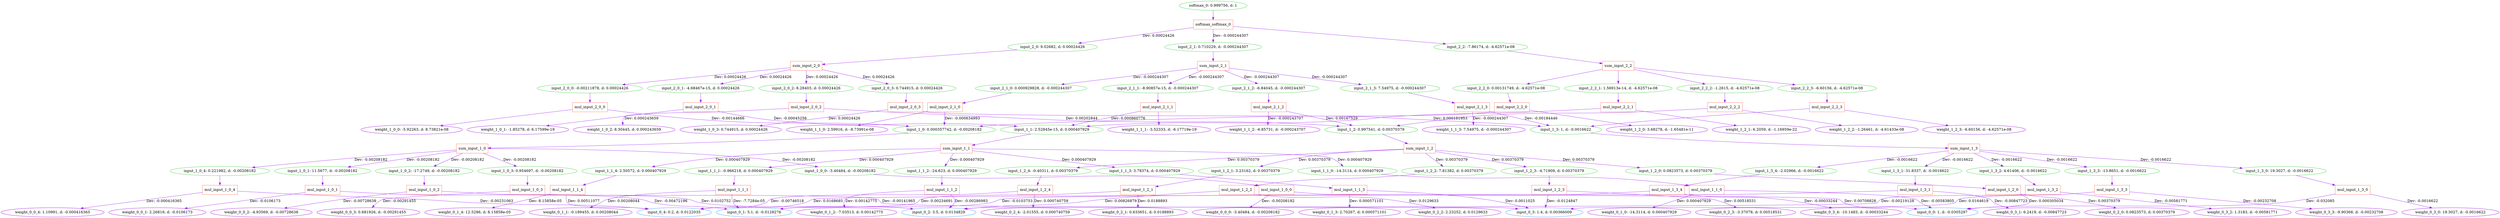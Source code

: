 digraph G {
0 [label="softmax_0: 0.999756, d: 1", shape=oval, color=limegreen];
1 [label="softmax_softmax_0", shape=box, color=tomato];
2 [label="input_2_0: 9.02682, d: 0.00024426", shape=oval, color=limegreen];
3 [label="sum_input_2_0", shape=box, color=tomato];
4 [label="input_2_0_0: -0.00211878, d: 0.00024426", shape=oval, color=limegreen];
5 [label="mul_input_2_0_0", shape=box, color=tomato];
6 [label="weight_1_0_0: -5.92263, d: 8.73821e-08", shape=oval, color=darkviolet];
7 [label="input_1_0: 0.000357742, d: -0.00208182", shape=oval, color=limegreen];
8 [label="sum_input_1_0", shape=box, color=tomato];
9 [label="input_1_0_0: -3.40484, d: -0.00208182", shape=oval, color=limegreen];
10 [label="mul_input_1_0_0", shape=box, color=tomato];
11 [label="weight_0_0_0: -3.40484, d: -0.00208182", shape=oval, color=darkviolet];
12 [label="input_0_0: 1, d: -0.0305297", shape=oval, color=dodgerblue];
13 [label="input_1_0_1: 11.5677, d: -0.00208182", shape=oval, color=limegreen];
14 [label="mul_input_1_0_1", shape=box, color=tomato];
15 [label="weight_0_0_1: 2.26819, d: -0.0106173", shape=oval, color=darkviolet];
16 [label="input_0_1: 5.1, d: -0.0128276", shape=oval, color=dodgerblue];
17 [label="input_1_0_2: -17.2749, d: -0.00208182", shape=oval, color=limegreen];
18 [label="mul_input_1_0_2", shape=box, color=tomato];
19 [label="weight_0_0_2: -4.93569, d: -0.00728638", shape=oval, color=darkviolet];
20 [label="input_0_2: 3.5, d: 0.0134829", shape=oval, color=dodgerblue];
21 [label="input_1_0_3: 0.954697, d: -0.00208182", shape=oval, color=limegreen];
22 [label="mul_input_1_0_3", shape=box, color=tomato];
23 [label="weight_0_0_3: 0.681926, d: -0.00291455", shape=oval, color=darkviolet];
24 [label="input_0_3: 1.4, d: 0.00366009", shape=oval, color=dodgerblue];
25 [label="input_1_0_4: 0.221982, d: -0.00208182", shape=oval, color=limegreen];
26 [label="mul_input_1_0_4", shape=box, color=tomato];
27 [label="weight_0_0_4: 1.10991, d: -0.000416365", shape=oval, color=darkviolet];
28 [label="input_0_4: 0.2, d: 0.0122035", shape=oval, color=dodgerblue];
29 [label="input_2_0_1: -4.68467e-15, d: 0.00024426", shape=oval, color=limegreen];
30 [label="mul_input_2_0_1", shape=box, color=tomato];
31 [label="weight_1_0_1: -1.85278, d: 6.17599e-19", shape=oval, color=darkviolet];
32 [label="input_1_1: 2.52845e-15, d: 0.000407929", shape=oval, color=limegreen];
33 [label="sum_input_1_1", shape=box, color=tomato];
34 [label="input_1_1_0: -14.3114, d: 0.000407929", shape=oval, color=limegreen];
35 [label="mul_input_1_1_0", shape=box, color=tomato];
36 [label="weight_0_1_0: -14.3114, d: 0.000407929", shape=oval, color=darkviolet];
37 [label="input_1_1_1: -0.966218, d: 0.000407929", shape=oval, color=limegreen];
38 [label="mul_input_1_1_1", shape=box, color=tomato];
39 [label="weight_0_1_1: -0.189455, d: 0.00208044", shape=oval, color=darkviolet];
40 [label="input_1_1_2: -24.623, d: 0.000407929", shape=oval, color=limegreen];
41 [label="mul_input_1_1_2", shape=box, color=tomato];
42 [label="weight_0_1_2: -7.03513, d: 0.00142775", shape=oval, color=darkviolet];
43 [label="input_1_1_3: 3.78374, d: 0.000407929", shape=oval, color=limegreen];
44 [label="mul_input_1_1_3", shape=box, color=tomato];
45 [label="weight_0_1_3: 2.70267, d: 0.000571101", shape=oval, color=darkviolet];
46 [label="input_1_1_4: 2.50572, d: 0.000407929", shape=oval, color=limegreen];
47 [label="mul_input_1_1_4", shape=box, color=tomato];
48 [label="weight_0_1_4: 12.5286, d: 8.15858e-05", shape=oval, color=darkviolet];
49 [label="input_2_0_2: 8.28403, d: 0.00024426", shape=oval, color=limegreen];
50 [label="mul_input_2_0_2", shape=box, color=tomato];
51 [label="weight_1_0_2: 8.30445, d: 0.000243659", shape=oval, color=darkviolet];
52 [label="input_1_2: 0.997541, d: 0.00370379", shape=oval, color=limegreen];
53 [label="sum_input_1_2", shape=box, color=tomato];
54 [label="input_1_2_0: 0.0823573, d: 0.00370379", shape=oval, color=limegreen];
55 [label="mul_input_1_2_0", shape=box, color=tomato];
56 [label="weight_0_2_0: 0.0823573, d: 0.00370379", shape=oval, color=darkviolet];
57 [label="input_1_2_1: 3.23162, d: 0.00370379", shape=oval, color=limegreen];
58 [label="mul_input_1_2_1", shape=box, color=tomato];
59 [label="weight_0_2_1: 0.633651, d: 0.0188893", shape=oval, color=darkviolet];
60 [label="input_1_2_2: 7.81382, d: 0.00370379", shape=oval, color=limegreen];
61 [label="mul_input_1_2_2", shape=box, color=tomato];
62 [label="weight_0_2_2: 2.23252, d: 0.0129633", shape=oval, color=darkviolet];
63 [label="input_1_2_3: -4.71909, d: 0.00370379", shape=oval, color=limegreen];
64 [label="mul_input_1_2_3", shape=box, color=tomato];
65 [label="weight_0_2_3: -3.37078, d: 0.00518531", shape=oval, color=darkviolet];
66 [label="input_1_2_4: -0.40311, d: 0.00370379", shape=oval, color=limegreen];
67 [label="mul_input_1_2_4", shape=box, color=tomato];
68 [label="weight_0_2_4: -2.01555, d: 0.000740759", shape=oval, color=darkviolet];
69 [label="input_2_0_3: 0.744915, d: 0.00024426", shape=oval, color=limegreen];
70 [label="mul_input_2_0_3", shape=box, color=tomato];
71 [label="weight_1_0_3: 0.744915, d: 0.00024426", shape=oval, color=darkviolet];
72 [label="input_1_3: 1, d: -0.0016622", shape=oval, color=limegreen];
73 [label="sum_input_1_3", shape=box, color=tomato];
74 [label="input_1_3_0: 19.3027, d: -0.0016622", shape=oval, color=limegreen];
75 [label="mul_input_1_3_0", shape=box, color=tomato];
76 [label="weight_0_3_0: 19.3027, d: -0.0016622", shape=oval, color=darkviolet];
77 [label="input_1_3_1: 31.8337, d: -0.0016622", shape=oval, color=limegreen];
78 [label="mul_input_1_3_1", shape=box, color=tomato];
79 [label="weight_0_3_1: 6.2419, d: -0.00847723", shape=oval, color=darkviolet];
80 [label="input_1_3_2: 4.61406, d: -0.0016622", shape=oval, color=limegreen];
81 [label="mul_input_1_3_2", shape=box, color=tomato];
82 [label="weight_0_3_2: 1.3183, d: -0.00581771", shape=oval, color=darkviolet];
83 [label="input_1_3_3: -13.8651, d: -0.0016622", shape=oval, color=limegreen];
84 [label="mul_input_1_3_3", shape=box, color=tomato];
85 [label="weight_0_3_3: -9.90368, d: -0.00232708", shape=oval, color=darkviolet];
86 [label="input_1_3_4: -2.02966, d: -0.0016622", shape=oval, color=limegreen];
87 [label="mul_input_1_3_4", shape=box, color=tomato];
88 [label="weight_0_3_4: -10.1483, d: -0.00033244", shape=oval, color=darkviolet];
89 [label="input_2_1: 0.710229, d: -0.000244307", shape=oval, color=limegreen];
90 [label="sum_input_2_1", shape=box, color=tomato];
91 [label="input_2_1_0: 0.000929828, d: -0.000244307", shape=oval, color=limegreen];
92 [label="mul_input_2_1_0", shape=box, color=tomato];
93 [label="weight_1_1_0: 2.59916, d: -8.73991e-08", shape=oval, color=darkviolet];
94 [label="input_2_1_1: -8.90857e-15, d: -0.000244307", shape=oval, color=limegreen];
95 [label="mul_input_2_1_1", shape=box, color=tomato];
96 [label="weight_1_1_1: -3.52333, d: -6.17719e-19", shape=oval, color=darkviolet];
97 [label="input_2_1_2: -6.84045, d: -0.000244307", shape=oval, color=limegreen];
98 [label="mul_input_2_1_2", shape=box, color=tomato];
99 [label="weight_1_1_2: -6.85731, d: -0.000243707", shape=oval, color=darkviolet];
100 [label="input_2_1_3: 7.54975, d: -0.000244307", shape=oval, color=limegreen];
101 [label="mul_input_2_1_3", shape=box, color=tomato];
102 [label="weight_1_1_3: 7.54975, d: -0.000244307", shape=oval, color=darkviolet];
103 [label="input_2_2: -7.86174, d: -4.62571e-08", shape=oval, color=limegreen];
104 [label="sum_input_2_2", shape=box, color=tomato];
105 [label="input_2_2_0: 0.00131749, d: -4.62571e-08", shape=oval, color=limegreen];
106 [label="mul_input_2_2_0", shape=box, color=tomato];
107 [label="weight_1_2_0: 3.68278, d: -1.65481e-11", shape=oval, color=darkviolet];
108 [label="input_2_2_1: 1.56913e-14, d: -4.62571e-08", shape=oval, color=limegreen];
109 [label="mul_input_2_2_1", shape=box, color=tomato];
110 [label="weight_1_2_1: 6.2059, d: -1.16959e-22", shape=oval, color=darkviolet];
111 [label="input_2_2_2: -1.2615, d: -4.62571e-08", shape=oval, color=limegreen];
112 [label="mul_input_2_2_2", shape=box, color=tomato];
113 [label="weight_1_2_2: -1.26461, d: -4.61433e-08", shape=oval, color=darkviolet];
114 [label="input_2_2_3: -6.60156, d: -4.62571e-08", shape=oval, color=limegreen];
115 [label="mul_input_2_2_3", shape=box, color=tomato];
116 [label="weight_1_2_3: -6.60156, d: -4.62571e-08", shape=oval, color=darkviolet];
0->1  [color=purple]
 [label=""];
1->2  [color=purple]
 [label="Dev: 0.00024426"];
2->3  [color=purple]
 [label=""];
3->4  [color=purple]
 [label="Dev: 0.00024426"];
4->5  [color=purple]
 [label=""];
5->6  [color=purple]
 [label=""];
5->7  [color=purple]
 [label="Dev: -0.00144666"];
7->8  [color=purple]
 [label=""];
8->9  [color=purple]
 [label="Dev: -0.00208182"];
9->10  [color=purple]
 [label=""];
10->11  [color=purple]
 [label="Dev: -0.00208182"];
10->12  [color=purple]
 [label="Dev: 0.00708828"];
8->13  [color=purple]
 [label="Dev: -0.00208182"];
13->14  [color=purple]
 [label=""];
14->15  [color=purple]
 [label="Dev: -0.0106173"];
14->16  [color=purple]
 [label="Dev: -0.00472196"];
8->17  [color=purple]
 [label="Dev: -0.00208182"];
17->18  [color=purple]
 [label=""];
18->19  [color=purple]
 [label="Dev: -0.00728638"];
18->20  [color=purple]
 [label="Dev: 0.0102752"];
8->21  [color=purple]
 [label="Dev: -0.00208182"];
21->22  [color=purple]
 [label=""];
22->23  [color=purple]
 [label="Dev: -0.00291455"];
22->24  [color=purple]
 [label="Dev: -0.00141965"];
8->25  [color=purple]
 [label="Dev: -0.00208182"];
25->26  [color=purple]
 [label=""];
26->27  [color=purple]
 [label="Dev: -0.000416365"];
26->28  [color=purple]
 [label="Dev: -0.00231063"];
3->29  [color=purple]
 [label="Dev: 0.00024426"];
29->30  [color=purple]
 [label=""];
30->31  [color=purple]
 [label=""];
30->32  [color=purple]
 [label="Dev: -0.00045256"];
32->33  [color=purple]
 [label=""];
33->34  [color=purple]
 [label="Dev: 0.000407929"];
34->35  [color=purple]
 [label=""];
35->36  [color=purple]
 [label="Dev: 0.000407929"];
35->12  [color=purple]
 [label="Dev: -0.00583805"];
33->37  [color=purple]
 [label="Dev: 0.000407929"];
37->38  [color=purple]
 [label=""];
38->39  [color=purple]
 [label="Dev: 0.00208044"];
38->16  [color=purple]
 [label="Dev: -7.7284e-05"];
33->40  [color=purple]
 [label="Dev: 0.000407929"];
40->41  [color=purple]
 [label=""];
41->42  [color=purple]
 [label="Dev: 0.00142775"];
41->20  [color=purple]
 [label="Dev: -0.00286983"];
33->43  [color=purple]
 [label="Dev: 0.000407929"];
43->44  [color=purple]
 [label=""];
44->45  [color=purple]
 [label="Dev: 0.000571101"];
44->24  [color=purple]
 [label="Dev: 0.0011025"];
33->46  [color=purple]
 [label="Dev: 0.000407929"];
46->47  [color=purple]
 [label=""];
47->48  [color=purple]
 [label="Dev: 8.15858e-05"];
47->28  [color=purple]
 [label="Dev: 0.00511077"];
3->49  [color=purple]
 [label="Dev: 0.00024426"];
49->50  [color=purple]
 [label=""];
50->51  [color=purple]
 [label="Dev: 0.000243659"];
50->52  [color=purple]
 [label="Dev: 0.00202844"];
52->53  [color=purple]
 [label=""];
53->54  [color=purple]
 [label="Dev: 0.00370379"];
54->55  [color=purple]
 [label=""];
55->56  [color=purple]
 [label="Dev: 0.00370379"];
55->12  [color=purple]
 [label="Dev: 0.000305034"];
53->57  [color=purple]
 [label="Dev: 0.00370379"];
57->58  [color=purple]
 [label=""];
58->59  [color=purple]
 [label="Dev: 0.0188893"];
58->16  [color=purple]
 [label="Dev: 0.00234691"];
53->60  [color=purple]
 [label="Dev: 0.00370379"];
60->61  [color=purple]
 [label=""];
61->62  [color=purple]
 [label="Dev: 0.0129633"];
61->20  [color=purple]
 [label="Dev: 0.00826879"];
53->63  [color=purple]
 [label="Dev: 0.00370379"];
63->64  [color=purple]
 [label=""];
64->65  [color=purple]
 [label="Dev: 0.00518531"];
64->24  [color=purple]
 [label="Dev: -0.0124847"];
53->66  [color=purple]
 [label="Dev: 0.00370379"];
66->67  [color=purple]
 [label=""];
67->68  [color=purple]
 [label="Dev: 0.000740759"];
67->28  [color=purple]
 [label="Dev: -0.00746518"];
3->69  [color=purple]
 [label="Dev: 0.00024426"];
69->70  [color=purple]
 [label=""];
70->71  [color=purple]
 [label="Dev: 0.00024426"];
70->72  [color=purple]
 [label="Dev: 0.000181953"];
72->73  [color=purple]
 [label=""];
73->74  [color=purple]
 [label="Dev: -0.0016622"];
74->75  [color=purple]
 [label=""];
75->76  [color=purple]
 [label="Dev: -0.0016622"];
75->12  [color=purple]
 [label="Dev: -0.032085"];
73->77  [color=purple]
 [label="Dev: -0.0016622"];
77->78  [color=purple]
 [label=""];
78->79  [color=purple]
 [label="Dev: -0.00847723"];
78->16  [color=purple]
 [label="Dev: -0.0103753"];
73->80  [color=purple]
 [label="Dev: -0.0016622"];
80->81  [color=purple]
 [label=""];
81->82  [color=purple]
 [label="Dev: -0.00581771"];
81->20  [color=purple]
 [label="Dev: -0.00219128"];
73->83  [color=purple]
 [label="Dev: -0.0016622"];
83->84  [color=purple]
 [label=""];
84->85  [color=purple]
 [label="Dev: -0.00232708"];
84->24  [color=purple]
 [label="Dev: 0.0164619"];
73->86  [color=purple]
 [label="Dev: -0.0016622"];
86->87  [color=purple]
 [label=""];
87->88  [color=purple]
 [label="Dev: -0.00033244"];
87->28  [color=purple]
 [label="Dev: 0.0168685"];
1->89  [color=purple]
 [label="Dev: -0.000244307"];
89->90  [color=purple]
 [label=""];
90->91  [color=purple]
 [label="Dev: -0.000244307"];
91->92  [color=purple]
 [label=""];
92->93  [color=purple]
 [label=""];
92->7  [color=purple]
 [label="Dev: -0.000634993"];
90->94  [color=purple]
 [label="Dev: -0.000244307"];
94->95  [color=purple]
 [label=""];
95->96  [color=purple]
 [label=""];
95->32  [color=purple]
 [label="Dev: 0.000860776"];
90->97  [color=purple]
 [label="Dev: -0.000244307"];
97->98  [color=purple]
 [label=""];
98->99  [color=purple]
 [label="Dev: -0.000243707"];
98->52  [color=purple]
 [label="Dev: 0.00167529"];
90->100  [color=purple]
 [label="Dev: -0.000244307"];
100->101  [color=purple]
 [label=""];
101->102  [color=purple]
 [label="Dev: -0.000244307"];
101->72  [color=purple]
 [label="Dev: -0.00184446"];
1->103  [color=purple]
 [label=""];
103->104  [color=purple]
 [label=""];
104->105  [color=purple]
 [label=""];
105->106  [color=purple]
 [label=""];
106->107  [color=purple]
 [label=""];
106->7  [color=purple]
 [label=""];
104->108  [color=purple]
 [label=""];
108->109  [color=purple]
 [label=""];
109->110  [color=purple]
 [label=""];
109->32  [color=purple]
 [label=""];
104->111  [color=purple]
 [label=""];
111->112  [color=purple]
 [label=""];
112->113  [color=purple]
 [label=""];
112->52  [color=purple]
 [label=""];
104->114  [color=purple]
 [label=""];
114->115  [color=purple]
 [label=""];
115->116  [color=purple]
 [label=""];
115->72  [color=purple]
 [label=""];
}

